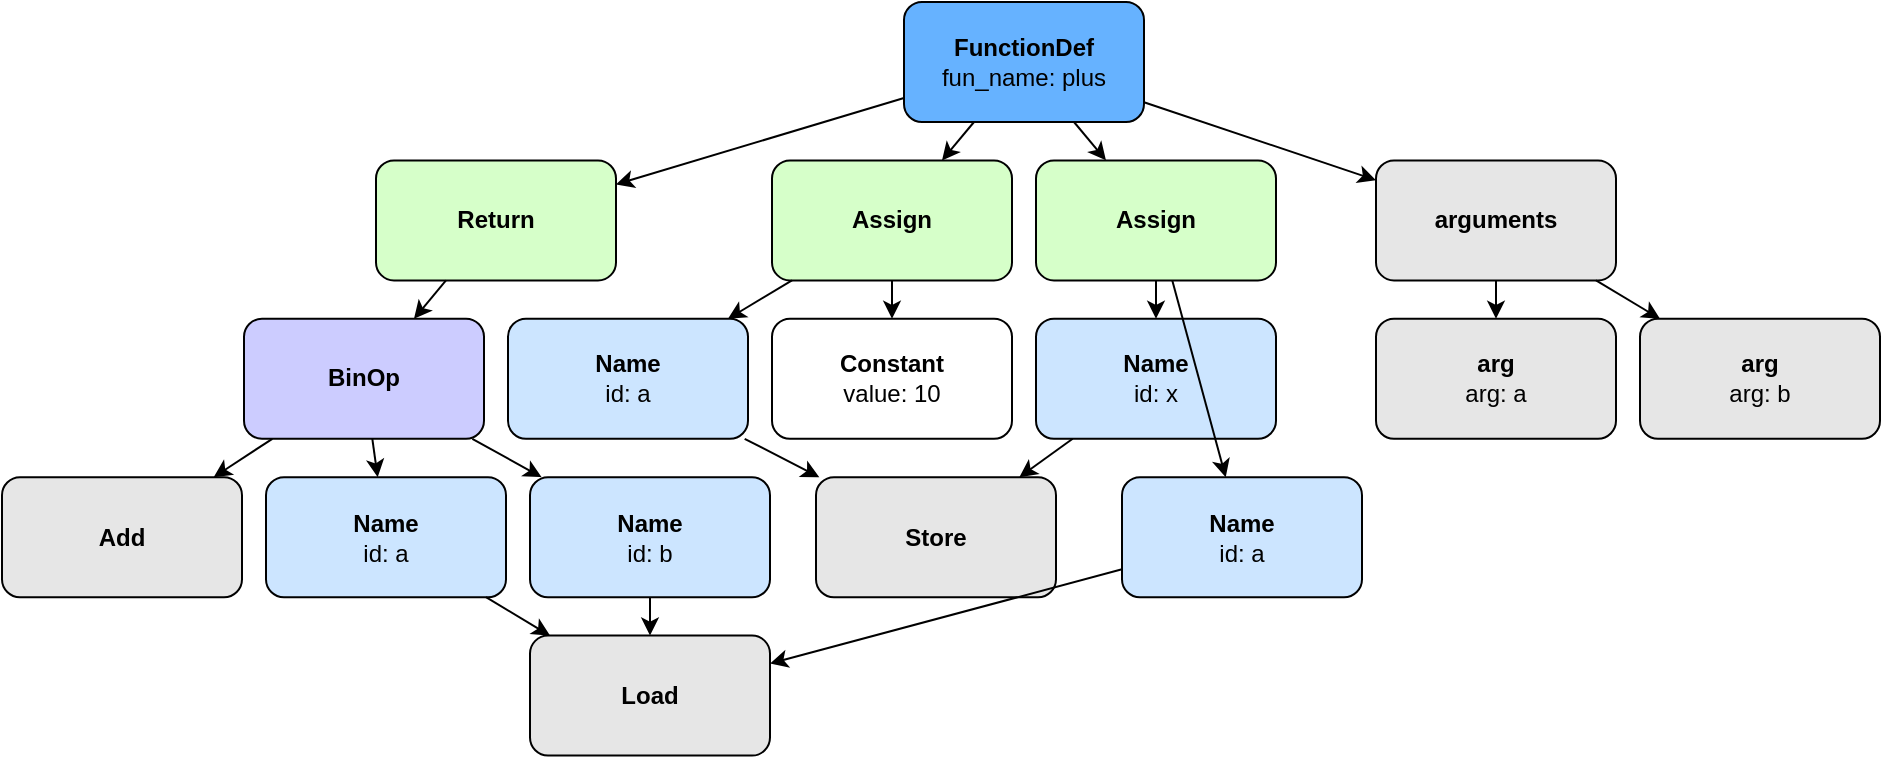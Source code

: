 <?xml version="1.0" ?>
<mxfile>
	<diagram id="RFndyrCF2-3MIdXtw8gX" name="Page-1">
		<mxGraphModel dx="422" dy="816" grid="1" gridSize="10" guides="1" tooltips="1" connect="1" arrows="1" fold="1" page="1" pageScale="1" pageWidth="850" pageHeight="1100" math="0" shadow="0">
			<root>
				<mxCell id="0"/>
				<mxCell id="1" parent="0"/>
				<mxCell id="5326210768" value="&lt;b&gt;FunctionDef&lt;/b&gt;&lt;br&gt;fun_name: plus" style="rounded=1;whiteSpace=wrap;html=1;fillColor=#66B2FF;strokeColor=#000000;" parent="1" vertex="1">
					<mxGeometry x="451.0" y="0.0" width="120" height="60" as="geometry"/>
				</mxCell>
				<mxCell id="5326211056" value="&lt;b&gt;arguments&lt;/b&gt;" style="rounded=1;whiteSpace=wrap;html=1;fillColor=#E6E6E6;strokeColor=#000000;" parent="1" vertex="1">
					<mxGeometry x="687.0" y="79.2" width="120" height="60" as="geometry"/>
				</mxCell>
				<mxCell id="5326210960" value="&lt;b&gt;arg&lt;/b&gt;&lt;br&gt;arg: a" style="rounded=1;whiteSpace=wrap;html=1;fillColor=#E6E6E6;strokeColor=#000000;" parent="1" vertex="1">
					<mxGeometry x="687.0" y="158.4" width="120" height="60" as="geometry"/>
				</mxCell>
				<mxCell id="5326210528" value="&lt;b&gt;arg&lt;/b&gt;&lt;br&gt;arg: b" style="rounded=1;whiteSpace=wrap;html=1;fillColor=#E6E6E6;strokeColor=#000000;" parent="1" vertex="1">
					<mxGeometry x="818.999" y="158.4" width="120" height="60" as="geometry"/>
				</mxCell>
				<mxCell id="5326210720" value="&lt;b&gt;Assign&lt;/b&gt;" style="rounded=1;whiteSpace=wrap;html=1;fillColor=#D6FFC9;strokeColor=#000000;" parent="1" vertex="1">
					<mxGeometry x="517.0" y="79.2" width="120" height="60" as="geometry"/>
				</mxCell>
				<mxCell id="5326210816" value="&lt;b&gt;Name&lt;/b&gt;&lt;br&gt;id: x" style="rounded=1;whiteSpace=wrap;html=1;fillColor=#CCE5FF;strokeColor=#000000;" parent="1" vertex="1">
					<mxGeometry x="517.0" y="158.4" width="120" height="60" as="geometry"/>
				</mxCell>
				<mxCell id="4310303696" value="&lt;b&gt;Store&lt;/b&gt;" style="rounded=1;whiteSpace=wrap;html=1;fillColor=#E6E6E6;strokeColor=#000000;" parent="1" vertex="1">
					<mxGeometry x="407.0" y="237.6" width="120" height="60" as="geometry"/>
				</mxCell>
				<mxCell id="5326210624" value="&lt;b&gt;Name&lt;/b&gt;&lt;br&gt;id: a" style="rounded=1;whiteSpace=wrap;html=1;fillColor=#CCE5FF;strokeColor=#000000;" parent="1" vertex="1">
					<mxGeometry x="560.0" y="237.6" width="120" height="60" as="geometry"/>
				</mxCell>
				<mxCell id="4310303600" value="&lt;b&gt;Load&lt;/b&gt;" style="rounded=1;whiteSpace=wrap;html=1;fillColor=#E6E6E6;strokeColor=#000000;" parent="1" vertex="1">
					<mxGeometry x="264.0" y="316.8" width="120" height="60" as="geometry"/>
				</mxCell>
				<mxCell id="5303097792" value="&lt;b&gt;Assign&lt;/b&gt;" style="rounded=1;whiteSpace=wrap;html=1;fillColor=#D6FFC9;strokeColor=#000000;" parent="1" vertex="1">
					<mxGeometry x="385.0" y="79.2" width="120" height="60" as="geometry"/>
				</mxCell>
				<mxCell id="5303103504" value="&lt;b&gt;Name&lt;/b&gt;&lt;br&gt;id: a" style="rounded=1;whiteSpace=wrap;html=1;fillColor=#CCE5FF;strokeColor=#000000;" parent="1" vertex="1">
					<mxGeometry x="253.0" y="158.4" width="120" height="60" as="geometry"/>
				</mxCell>
				<mxCell id="5303103024" value="&lt;b&gt;Constant&lt;/b&gt;&lt;br&gt;value: 10" style="rounded=1;whiteSpace=wrap;html=1;fillColor=#FFFFFF;strokeColor=#000000;" parent="1" vertex="1">
					<mxGeometry x="385.0" y="158.4" width="120" height="60" as="geometry"/>
				</mxCell>
				<mxCell id="5303097888" value="&lt;b&gt;Return&lt;/b&gt;" style="rounded=1;whiteSpace=wrap;html=1;fillColor=#D6FFC9;strokeColor=#000000;" parent="1" vertex="1">
					<mxGeometry x="187.0" y="79.2" width="120" height="60" as="geometry"/>
				</mxCell>
				<mxCell id="5303102112" value="&lt;b&gt;BinOp&lt;/b&gt;" style="rounded=1;whiteSpace=wrap;html=1;fillColor=#CCCCFF;strokeColor=#000000;" parent="1" vertex="1">
					<mxGeometry x="121.0" y="158.4" width="120" height="60" as="geometry"/>
				</mxCell>
				<mxCell id="5303106192" value="&lt;b&gt;Name&lt;/b&gt;&lt;br&gt;id: a" style="rounded=1;whiteSpace=wrap;html=1;fillColor=#CCE5FF;strokeColor=#000000;" parent="1" vertex="1">
					<mxGeometry x="132.0" y="237.6" width="120" height="60" as="geometry"/>
				</mxCell>
				<mxCell id="4310304176" value="&lt;b&gt;Add&lt;/b&gt;" style="rounded=1;whiteSpace=wrap;html=1;fillColor=#E6E6E6;strokeColor=#000000;" parent="1" vertex="1">
					<mxGeometry x="0.0" y="237.6" width="120" height="60" as="geometry"/>
				</mxCell>
				<mxCell id="5303094144" value="&lt;b&gt;Name&lt;/b&gt;&lt;br&gt;id: b" style="rounded=1;whiteSpace=wrap;html=1;fillColor=#CCE5FF;strokeColor=#000000;" parent="1" vertex="1">
					<mxGeometry x="264.0" y="237.6" width="120" height="60" as="geometry"/>
				</mxCell>
				<mxCell id="5326210768_5326211056" value="" style="endArrow=classic;html=1;" parent="1" source="5326210768" target="5326211056" edge="1">
					<mxGeometry width="50" height="50" relative="1" as="geometry">
						<mxPoint x="400" y="440" as="sourcePoint"/>
						<mxPoint x="450" y="390" as="targetPoint"/>
					</mxGeometry>
				</mxCell>
				<mxCell id="5326210768_5326210720" value="" style="endArrow=classic;html=1;" parent="1" source="5326210768" target="5326210720" edge="1">
					<mxGeometry width="50" height="50" relative="1" as="geometry">
						<mxPoint x="400" y="440" as="sourcePoint"/>
						<mxPoint x="450" y="390" as="targetPoint"/>
					</mxGeometry>
				</mxCell>
				<mxCell id="5326210768_5303097792" value="" style="endArrow=classic;html=1;" parent="1" source="5326210768" target="5303097792" edge="1">
					<mxGeometry width="50" height="50" relative="1" as="geometry">
						<mxPoint x="400" y="440" as="sourcePoint"/>
						<mxPoint x="450" y="390" as="targetPoint"/>
					</mxGeometry>
				</mxCell>
				<mxCell id="5326210768_5303097888" value="" style="endArrow=classic;html=1;" parent="1" source="5326210768" target="5303097888" edge="1">
					<mxGeometry width="50" height="50" relative="1" as="geometry">
						<mxPoint x="400" y="440" as="sourcePoint"/>
						<mxPoint x="450" y="390" as="targetPoint"/>
					</mxGeometry>
				</mxCell>
				<mxCell id="5326211056_5326210960" value="" style="endArrow=classic;html=1;" parent="1" source="5326211056" target="5326210960" edge="1">
					<mxGeometry width="50" height="50" relative="1" as="geometry">
						<mxPoint x="400" y="440" as="sourcePoint"/>
						<mxPoint x="450" y="390" as="targetPoint"/>
					</mxGeometry>
				</mxCell>
				<mxCell id="5326211056_5326210528" value="" style="endArrow=classic;html=1;" parent="1" source="5326211056" target="5326210528" edge="1">
					<mxGeometry width="50" height="50" relative="1" as="geometry">
						<mxPoint x="400" y="440" as="sourcePoint"/>
						<mxPoint x="450" y="390" as="targetPoint"/>
					</mxGeometry>
				</mxCell>
				<mxCell id="5326210720_5326210816" value="" style="endArrow=classic;html=1;" parent="1" source="5326210720" target="5326210816" edge="1">
					<mxGeometry width="50" height="50" relative="1" as="geometry">
						<mxPoint x="400" y="440" as="sourcePoint"/>
						<mxPoint x="450" y="390" as="targetPoint"/>
					</mxGeometry>
				</mxCell>
				<mxCell id="5326210720_5326210624" value="" style="endArrow=classic;html=1;" parent="1" source="5326210720" target="5326210624" edge="1">
					<mxGeometry width="50" height="50" relative="1" as="geometry">
						<mxPoint x="400" y="440" as="sourcePoint"/>
						<mxPoint x="450" y="390" as="targetPoint"/>
					</mxGeometry>
				</mxCell>
				<mxCell id="5326210816_4310303696" value="" style="endArrow=classic;html=1;" parent="1" source="5326210816" target="4310303696" edge="1">
					<mxGeometry width="50" height="50" relative="1" as="geometry">
						<mxPoint x="400" y="440" as="sourcePoint"/>
						<mxPoint x="450" y="390" as="targetPoint"/>
					</mxGeometry>
				</mxCell>
				<mxCell id="5326210624_4310303600" value="" style="endArrow=classic;html=1;" parent="1" source="5326210624" target="4310303600" edge="1">
					<mxGeometry width="50" height="50" relative="1" as="geometry">
						<mxPoint x="400" y="440" as="sourcePoint"/>
						<mxPoint x="450" y="390" as="targetPoint"/>
					</mxGeometry>
				</mxCell>
				<mxCell id="5303097792_5303103504" value="" style="endArrow=classic;html=1;" parent="1" source="5303097792" target="5303103504" edge="1">
					<mxGeometry width="50" height="50" relative="1" as="geometry">
						<mxPoint x="400" y="440" as="sourcePoint"/>
						<mxPoint x="450" y="390" as="targetPoint"/>
					</mxGeometry>
				</mxCell>
				<mxCell id="5303097792_5303103024" value="" style="endArrow=classic;html=1;" parent="1" source="5303097792" target="5303103024" edge="1">
					<mxGeometry width="50" height="50" relative="1" as="geometry">
						<mxPoint x="400" y="440" as="sourcePoint"/>
						<mxPoint x="450" y="390" as="targetPoint"/>
					</mxGeometry>
				</mxCell>
				<mxCell id="5303103504_4310303696" value="" style="endArrow=classic;html=1;" parent="1" source="5303103504" target="4310303696" edge="1">
					<mxGeometry width="50" height="50" relative="1" as="geometry">
						<mxPoint x="400" y="440" as="sourcePoint"/>
						<mxPoint x="450" y="390" as="targetPoint"/>
					</mxGeometry>
				</mxCell>
				<mxCell id="5303097888_5303102112" value="" style="endArrow=classic;html=1;" parent="1" source="5303097888" target="5303102112" edge="1">
					<mxGeometry width="50" height="50" relative="1" as="geometry">
						<mxPoint x="400" y="440" as="sourcePoint"/>
						<mxPoint x="450" y="390" as="targetPoint"/>
					</mxGeometry>
				</mxCell>
				<mxCell id="5303102112_5303106192" value="" style="endArrow=classic;html=1;" parent="1" source="5303102112" target="5303106192" edge="1">
					<mxGeometry width="50" height="50" relative="1" as="geometry">
						<mxPoint x="400" y="440" as="sourcePoint"/>
						<mxPoint x="450" y="390" as="targetPoint"/>
					</mxGeometry>
				</mxCell>
				<mxCell id="5303102112_4310304176" value="" style="endArrow=classic;html=1;" parent="1" source="5303102112" target="4310304176" edge="1">
					<mxGeometry width="50" height="50" relative="1" as="geometry">
						<mxPoint x="400" y="440" as="sourcePoint"/>
						<mxPoint x="450" y="390" as="targetPoint"/>
					</mxGeometry>
				</mxCell>
				<mxCell id="5303102112_5303094144" value="" style="endArrow=classic;html=1;" parent="1" source="5303102112" target="5303094144" edge="1">
					<mxGeometry width="50" height="50" relative="1" as="geometry">
						<mxPoint x="400" y="440" as="sourcePoint"/>
						<mxPoint x="450" y="390" as="targetPoint"/>
					</mxGeometry>
				</mxCell>
				<mxCell id="5303106192_4310303600" value="" style="endArrow=classic;html=1;" parent="1" source="5303106192" target="4310303600" edge="1">
					<mxGeometry width="50" height="50" relative="1" as="geometry">
						<mxPoint x="400" y="440" as="sourcePoint"/>
						<mxPoint x="450" y="390" as="targetPoint"/>
					</mxGeometry>
				</mxCell>
				<mxCell id="5303094144_4310303600" value="" style="endArrow=classic;html=1;" parent="1" source="5303094144" target="4310303600" edge="1">
					<mxGeometry width="50" height="50" relative="1" as="geometry">
						<mxPoint x="400" y="440" as="sourcePoint"/>
						<mxPoint x="450" y="390" as="targetPoint"/>
					</mxGeometry>
				</mxCell>
			</root>
		</mxGraphModel>
	</diagram>
</mxfile>
